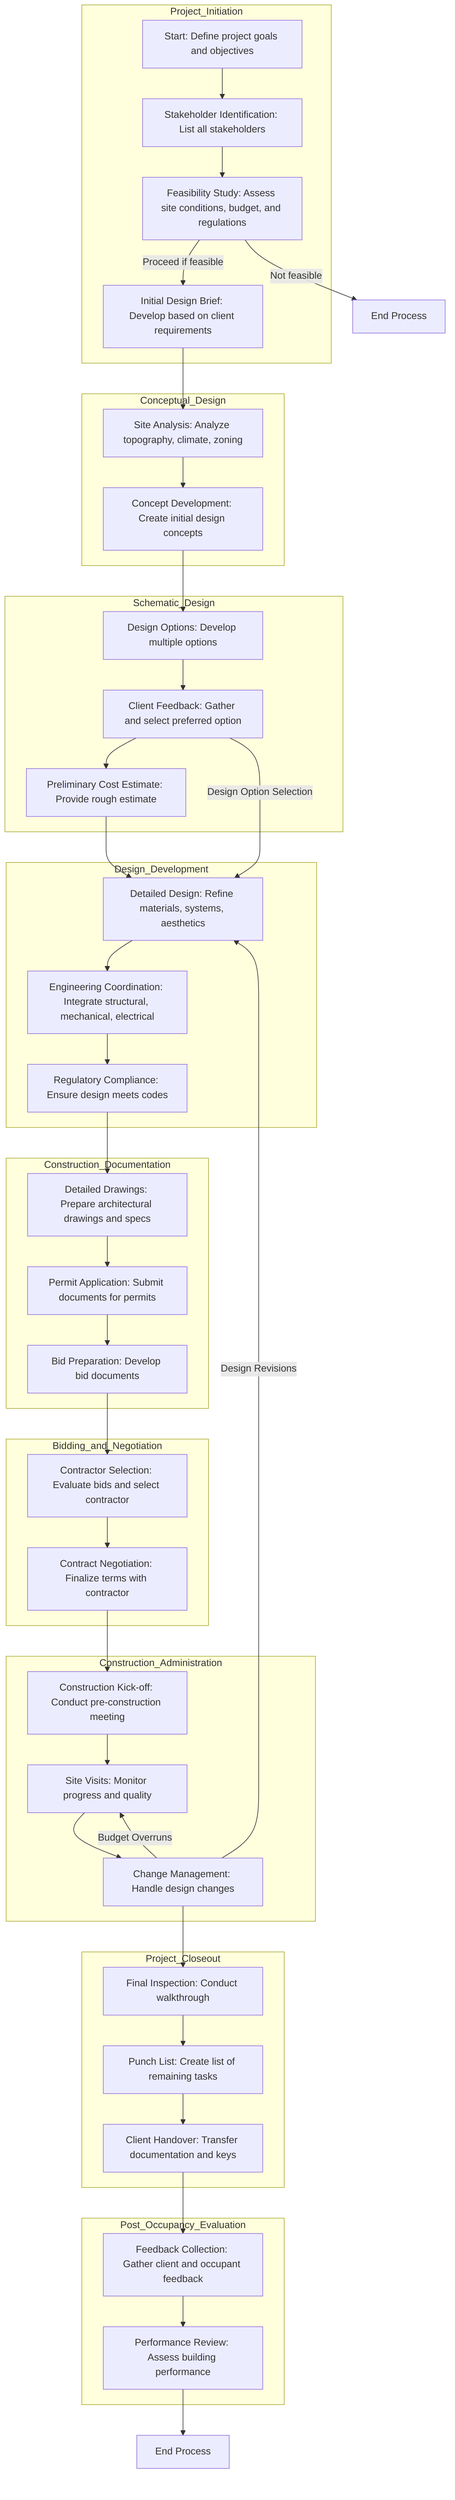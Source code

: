 flowchart TD
    subgraph Project_Initiation
        A1[Start: Define project goals and objectives]
        A2[Stakeholder Identification: List all stakeholders]
        A3[Feasibility Study: Assess site conditions, budget, and regulations]
        A1 --> A2 --> A3
        A3 -->|Proceed if feasible| B1
    end

    subgraph Conceptual_Design
        B1[Initial Design Brief: Develop based on client requirements]
        B2[Site Analysis: Analyze topography, climate, zoning]
        B3[Concept Development: Create initial design concepts]
        B1 --> B2 --> B3
    end

    subgraph Schematic_Design
        C1[Design Options: Develop multiple options]
        C2[Client Feedback: Gather and select preferred option]
        C3[Preliminary Cost Estimate: Provide rough estimate]
        B3 --> C1 --> C2 --> C3
    end

    subgraph Design_Development
        D1[Detailed Design: Refine materials, systems, aesthetics]
        D2[Engineering Coordination: Integrate structural, mechanical, electrical]
        D3[Regulatory Compliance: Ensure design meets codes]
        C3 --> D1 --> D2 --> D3
    end

    subgraph Construction_Documentation
        E1[Detailed Drawings: Prepare architectural drawings and specs]
        E2[Permit Application: Submit documents for permits]
        E3[Bid Preparation: Develop bid documents]
        D3 --> E1 --> E2 --> E3
    end

    subgraph Bidding_and_Negotiation
        F1[Contractor Selection: Evaluate bids and select contractor]
        F2[Contract Negotiation: Finalize terms with contractor]
        E3 --> F1 --> F2
    end

    subgraph Construction_Administration
        G1[Construction Kick-off: Conduct pre-construction meeting]
        G2[Site Visits: Monitor progress and quality]
        G3[Change Management: Handle design changes]
        F2 --> G1 --> G2 --> G3
    end

    subgraph Project_Closeout
        H1[Final Inspection: Conduct walkthrough]
        H2[Punch List: Create list of remaining tasks]
        H3[Client Handover: Transfer documentation and keys]
        G3 --> H1 --> H2 --> H3
    end

    subgraph Post_Occupancy_Evaluation
        I1[Feedback Collection: Gather client and occupant feedback]
        I2[Performance Review: Assess building performance]
        H3 --> I1 --> I2
    end

    A3 -->|Not feasible| End1[End Process]
    C2 -->|Design Option Selection| D1
    G3 -->|Budget Overruns| G2
    G3 -->|Design Revisions| D1
    I2 --> End2[End Process]